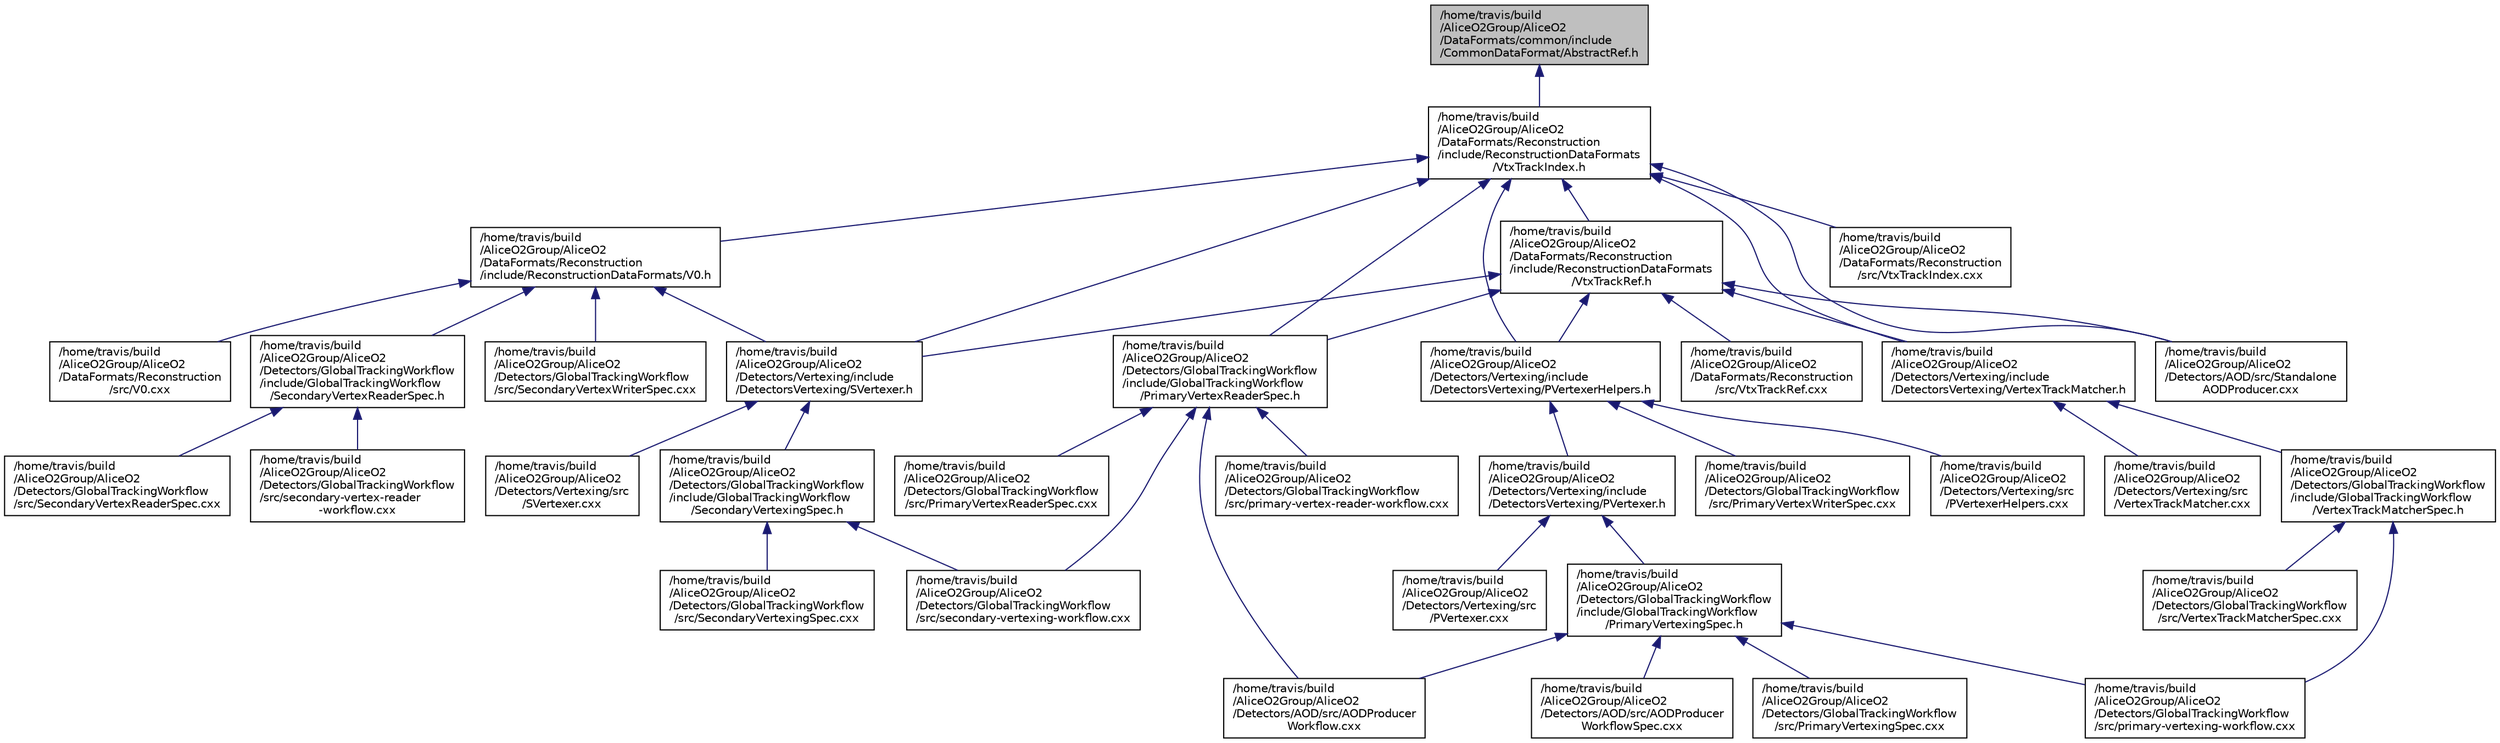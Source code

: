 digraph "/home/travis/build/AliceO2Group/AliceO2/DataFormats/common/include/CommonDataFormat/AbstractRef.h"
{
 // INTERACTIVE_SVG=YES
  bgcolor="transparent";
  edge [fontname="Helvetica",fontsize="10",labelfontname="Helvetica",labelfontsize="10"];
  node [fontname="Helvetica",fontsize="10",shape=record];
  Node2 [label="/home/travis/build\l/AliceO2Group/AliceO2\l/DataFormats/common/include\l/CommonDataFormat/AbstractRef.h",height=0.2,width=0.4,color="black", fillcolor="grey75", style="filled", fontcolor="black"];
  Node2 -> Node3 [dir="back",color="midnightblue",fontsize="10",style="solid",fontname="Helvetica"];
  Node3 [label="/home/travis/build\l/AliceO2Group/AliceO2\l/DataFormats/Reconstruction\l/include/ReconstructionDataFormats\l/VtxTrackIndex.h",height=0.2,width=0.4,color="black",URL="$d0/d00/VtxTrackIndex_8h.html",tooltip="Index of track attached to vertx: index in its proper container, container source and flags..."];
  Node3 -> Node4 [dir="back",color="midnightblue",fontsize="10",style="solid",fontname="Helvetica"];
  Node4 [label="/home/travis/build\l/AliceO2Group/AliceO2\l/DataFormats/Reconstruction\l/include/ReconstructionDataFormats/V0.h",height=0.2,width=0.4,color="black",URL="$d0/d0c/V0_8h.html"];
  Node4 -> Node5 [dir="back",color="midnightblue",fontsize="10",style="solid",fontname="Helvetica"];
  Node5 [label="/home/travis/build\l/AliceO2Group/AliceO2\l/DataFormats/Reconstruction\l/src/V0.cxx",height=0.2,width=0.4,color="black",URL="$d1/d1b/V0_8cxx.html"];
  Node4 -> Node6 [dir="back",color="midnightblue",fontsize="10",style="solid",fontname="Helvetica"];
  Node6 [label="/home/travis/build\l/AliceO2Group/AliceO2\l/Detectors/GlobalTrackingWorkflow\l/include/GlobalTrackingWorkflow\l/SecondaryVertexReaderSpec.h",height=0.2,width=0.4,color="black",URL="$d9/d65/SecondaryVertexReaderSpec_8h.html"];
  Node6 -> Node7 [dir="back",color="midnightblue",fontsize="10",style="solid",fontname="Helvetica"];
  Node7 [label="/home/travis/build\l/AliceO2Group/AliceO2\l/Detectors/GlobalTrackingWorkflow\l/src/secondary-vertex-reader\l-workflow.cxx",height=0.2,width=0.4,color="black",URL="$d8/d27/secondary-vertex-reader-workflow_8cxx.html"];
  Node6 -> Node8 [dir="back",color="midnightblue",fontsize="10",style="solid",fontname="Helvetica"];
  Node8 [label="/home/travis/build\l/AliceO2Group/AliceO2\l/Detectors/GlobalTrackingWorkflow\l/src/SecondaryVertexReaderSpec.cxx",height=0.2,width=0.4,color="black",URL="$d6/dad/SecondaryVertexReaderSpec_8cxx.html"];
  Node4 -> Node9 [dir="back",color="midnightblue",fontsize="10",style="solid",fontname="Helvetica"];
  Node9 [label="/home/travis/build\l/AliceO2Group/AliceO2\l/Detectors/GlobalTrackingWorkflow\l/src/SecondaryVertexWriterSpec.cxx",height=0.2,width=0.4,color="black",URL="$d6/de6/SecondaryVertexWriterSpec_8cxx.html"];
  Node4 -> Node10 [dir="back",color="midnightblue",fontsize="10",style="solid",fontname="Helvetica"];
  Node10 [label="/home/travis/build\l/AliceO2Group/AliceO2\l/Detectors/Vertexing/include\l/DetectorsVertexing/SVertexer.h",height=0.2,width=0.4,color="black",URL="$db/dbe/SVertexer_8h.html",tooltip="Secondary vertex finder. "];
  Node10 -> Node11 [dir="back",color="midnightblue",fontsize="10",style="solid",fontname="Helvetica"];
  Node11 [label="/home/travis/build\l/AliceO2Group/AliceO2\l/Detectors/GlobalTrackingWorkflow\l/include/GlobalTrackingWorkflow\l/SecondaryVertexingSpec.h",height=0.2,width=0.4,color="black",URL="$de/d21/SecondaryVertexingSpec_8h.html"];
  Node11 -> Node12 [dir="back",color="midnightblue",fontsize="10",style="solid",fontname="Helvetica"];
  Node12 [label="/home/travis/build\l/AliceO2Group/AliceO2\l/Detectors/GlobalTrackingWorkflow\l/src/secondary-vertexing-workflow.cxx",height=0.2,width=0.4,color="black",URL="$d9/d62/secondary-vertexing-workflow_8cxx.html"];
  Node11 -> Node13 [dir="back",color="midnightblue",fontsize="10",style="solid",fontname="Helvetica"];
  Node13 [label="/home/travis/build\l/AliceO2Group/AliceO2\l/Detectors/GlobalTrackingWorkflow\l/src/SecondaryVertexingSpec.cxx",height=0.2,width=0.4,color="black",URL="$d9/dfc/SecondaryVertexingSpec_8cxx.html"];
  Node10 -> Node14 [dir="back",color="midnightblue",fontsize="10",style="solid",fontname="Helvetica"];
  Node14 [label="/home/travis/build\l/AliceO2Group/AliceO2\l/Detectors/Vertexing/src\l/SVertexer.cxx",height=0.2,width=0.4,color="black",URL="$d4/d3b/SVertexer_8cxx.html",tooltip="Secondary vertex finder. "];
  Node3 -> Node15 [dir="back",color="midnightblue",fontsize="10",style="solid",fontname="Helvetica"];
  Node15 [label="/home/travis/build\l/AliceO2Group/AliceO2\l/DataFormats/Reconstruction\l/include/ReconstructionDataFormats\l/VtxTrackRef.h",height=0.2,width=0.4,color="black",URL="$d7/dac/VtxTrackRef_8h.html",tooltip="Referenc on track indices contributing to the vertex, with possibility chose tracks from specific sou..."];
  Node15 -> Node16 [dir="back",color="midnightblue",fontsize="10",style="solid",fontname="Helvetica"];
  Node16 [label="/home/travis/build\l/AliceO2Group/AliceO2\l/DataFormats/Reconstruction\l/src/VtxTrackRef.cxx",height=0.2,width=0.4,color="black",URL="$d2/daf/VtxTrackRef_8cxx.html"];
  Node15 -> Node17 [dir="back",color="midnightblue",fontsize="10",style="solid",fontname="Helvetica"];
  Node17 [label="/home/travis/build\l/AliceO2Group/AliceO2\l/Detectors/AOD/src/Standalone\lAODProducer.cxx",height=0.2,width=0.4,color="black",URL="$d7/d23/StandaloneAODProducer_8cxx.html"];
  Node15 -> Node18 [dir="back",color="midnightblue",fontsize="10",style="solid",fontname="Helvetica"];
  Node18 [label="/home/travis/build\l/AliceO2Group/AliceO2\l/Detectors/GlobalTrackingWorkflow\l/include/GlobalTrackingWorkflow\l/PrimaryVertexReaderSpec.h",height=0.2,width=0.4,color="black",URL="$d3/d93/PrimaryVertexReaderSpec_8h.html"];
  Node18 -> Node19 [dir="back",color="midnightblue",fontsize="10",style="solid",fontname="Helvetica"];
  Node19 [label="/home/travis/build\l/AliceO2Group/AliceO2\l/Detectors/AOD/src/AODProducer\lWorkflow.cxx",height=0.2,width=0.4,color="black",URL="$df/de7/AODProducerWorkflow_8cxx.html"];
  Node18 -> Node20 [dir="back",color="midnightblue",fontsize="10",style="solid",fontname="Helvetica"];
  Node20 [label="/home/travis/build\l/AliceO2Group/AliceO2\l/Detectors/GlobalTrackingWorkflow\l/src/primary-vertex-reader-workflow.cxx",height=0.2,width=0.4,color="black",URL="$de/deb/primary-vertex-reader-workflow_8cxx.html"];
  Node18 -> Node21 [dir="back",color="midnightblue",fontsize="10",style="solid",fontname="Helvetica"];
  Node21 [label="/home/travis/build\l/AliceO2Group/AliceO2\l/Detectors/GlobalTrackingWorkflow\l/src/PrimaryVertexReaderSpec.cxx",height=0.2,width=0.4,color="black",URL="$d9/dd2/PrimaryVertexReaderSpec_8cxx.html"];
  Node18 -> Node12 [dir="back",color="midnightblue",fontsize="10",style="solid",fontname="Helvetica"];
  Node15 -> Node22 [dir="back",color="midnightblue",fontsize="10",style="solid",fontname="Helvetica"];
  Node22 [label="/home/travis/build\l/AliceO2Group/AliceO2\l/Detectors/Vertexing/include\l/DetectorsVertexing/PVertexerHelpers.h",height=0.2,width=0.4,color="black",URL="$db/db1/PVertexerHelpers_8h.html",tooltip="Primary vertex finder helper classes. "];
  Node22 -> Node23 [dir="back",color="midnightblue",fontsize="10",style="solid",fontname="Helvetica"];
  Node23 [label="/home/travis/build\l/AliceO2Group/AliceO2\l/Detectors/GlobalTrackingWorkflow\l/src/PrimaryVertexWriterSpec.cxx",height=0.2,width=0.4,color="black",URL="$dd/d09/PrimaryVertexWriterSpec_8cxx.html"];
  Node22 -> Node24 [dir="back",color="midnightblue",fontsize="10",style="solid",fontname="Helvetica"];
  Node24 [label="/home/travis/build\l/AliceO2Group/AliceO2\l/Detectors/Vertexing/include\l/DetectorsVertexing/PVertexer.h",height=0.2,width=0.4,color="black",URL="$d4/d02/PVertexer_8h.html",tooltip="Primary vertex finder. "];
  Node24 -> Node25 [dir="back",color="midnightblue",fontsize="10",style="solid",fontname="Helvetica"];
  Node25 [label="/home/travis/build\l/AliceO2Group/AliceO2\l/Detectors/GlobalTrackingWorkflow\l/include/GlobalTrackingWorkflow\l/PrimaryVertexingSpec.h",height=0.2,width=0.4,color="black",URL="$d8/d11/PrimaryVertexingSpec_8h.html"];
  Node25 -> Node19 [dir="back",color="midnightblue",fontsize="10",style="solid",fontname="Helvetica"];
  Node25 -> Node26 [dir="back",color="midnightblue",fontsize="10",style="solid",fontname="Helvetica"];
  Node26 [label="/home/travis/build\l/AliceO2Group/AliceO2\l/Detectors/AOD/src/AODProducer\lWorkflowSpec.cxx",height=0.2,width=0.4,color="black",URL="$d6/dc9/AODProducerWorkflowSpec_8cxx.html"];
  Node25 -> Node27 [dir="back",color="midnightblue",fontsize="10",style="solid",fontname="Helvetica"];
  Node27 [label="/home/travis/build\l/AliceO2Group/AliceO2\l/Detectors/GlobalTrackingWorkflow\l/src/primary-vertexing-workflow.cxx",height=0.2,width=0.4,color="black",URL="$d2/dfc/primary-vertexing-workflow_8cxx.html"];
  Node25 -> Node28 [dir="back",color="midnightblue",fontsize="10",style="solid",fontname="Helvetica"];
  Node28 [label="/home/travis/build\l/AliceO2Group/AliceO2\l/Detectors/GlobalTrackingWorkflow\l/src/PrimaryVertexingSpec.cxx",height=0.2,width=0.4,color="black",URL="$db/d2d/PrimaryVertexingSpec_8cxx.html"];
  Node24 -> Node29 [dir="back",color="midnightblue",fontsize="10",style="solid",fontname="Helvetica"];
  Node29 [label="/home/travis/build\l/AliceO2Group/AliceO2\l/Detectors/Vertexing/src\l/PVertexer.cxx",height=0.2,width=0.4,color="black",URL="$da/d7a/PVertexer_8cxx.html",tooltip="Primary vertex finder. "];
  Node22 -> Node30 [dir="back",color="midnightblue",fontsize="10",style="solid",fontname="Helvetica"];
  Node30 [label="/home/travis/build\l/AliceO2Group/AliceO2\l/Detectors/Vertexing/src\l/PVertexerHelpers.cxx",height=0.2,width=0.4,color="black",URL="$db/dfb/PVertexerHelpers_8cxx.html",tooltip="Primary vertex finder helper classes. "];
  Node15 -> Node10 [dir="back",color="midnightblue",fontsize="10",style="solid",fontname="Helvetica"];
  Node15 -> Node31 [dir="back",color="midnightblue",fontsize="10",style="solid",fontname="Helvetica"];
  Node31 [label="/home/travis/build\l/AliceO2Group/AliceO2\l/Detectors/Vertexing/include\l/DetectorsVertexing/VertexTrackMatcher.h",height=0.2,width=0.4,color="black",URL="$d7/d99/VertexTrackMatcher_8h.html",tooltip="Class for vertex track association. "];
  Node31 -> Node32 [dir="back",color="midnightblue",fontsize="10",style="solid",fontname="Helvetica"];
  Node32 [label="/home/travis/build\l/AliceO2Group/AliceO2\l/Detectors/GlobalTrackingWorkflow\l/include/GlobalTrackingWorkflow\l/VertexTrackMatcherSpec.h",height=0.2,width=0.4,color="black",URL="$d9/d8e/VertexTrackMatcherSpec_8h.html",tooltip="Specs for vertex track association device. "];
  Node32 -> Node27 [dir="back",color="midnightblue",fontsize="10",style="solid",fontname="Helvetica"];
  Node32 -> Node33 [dir="back",color="midnightblue",fontsize="10",style="solid",fontname="Helvetica"];
  Node33 [label="/home/travis/build\l/AliceO2Group/AliceO2\l/Detectors/GlobalTrackingWorkflow\l/src/VertexTrackMatcherSpec.cxx",height=0.2,width=0.4,color="black",URL="$de/d73/VertexTrackMatcherSpec_8cxx.html",tooltip="Specs for vertex track association device. "];
  Node31 -> Node34 [dir="back",color="midnightblue",fontsize="10",style="solid",fontname="Helvetica"];
  Node34 [label="/home/travis/build\l/AliceO2Group/AliceO2\l/Detectors/Vertexing/src\l/VertexTrackMatcher.cxx",height=0.2,width=0.4,color="black",URL="$d0/de5/VertexTrackMatcher_8cxx.html",tooltip="Class for vertex track association. "];
  Node3 -> Node35 [dir="back",color="midnightblue",fontsize="10",style="solid",fontname="Helvetica"];
  Node35 [label="/home/travis/build\l/AliceO2Group/AliceO2\l/DataFormats/Reconstruction\l/src/VtxTrackIndex.cxx",height=0.2,width=0.4,color="black",URL="$dd/da0/VtxTrackIndex_8cxx.html"];
  Node3 -> Node17 [dir="back",color="midnightblue",fontsize="10",style="solid",fontname="Helvetica"];
  Node3 -> Node18 [dir="back",color="midnightblue",fontsize="10",style="solid",fontname="Helvetica"];
  Node3 -> Node22 [dir="back",color="midnightblue",fontsize="10",style="solid",fontname="Helvetica"];
  Node3 -> Node10 [dir="back",color="midnightblue",fontsize="10",style="solid",fontname="Helvetica"];
  Node3 -> Node31 [dir="back",color="midnightblue",fontsize="10",style="solid",fontname="Helvetica"];
}
